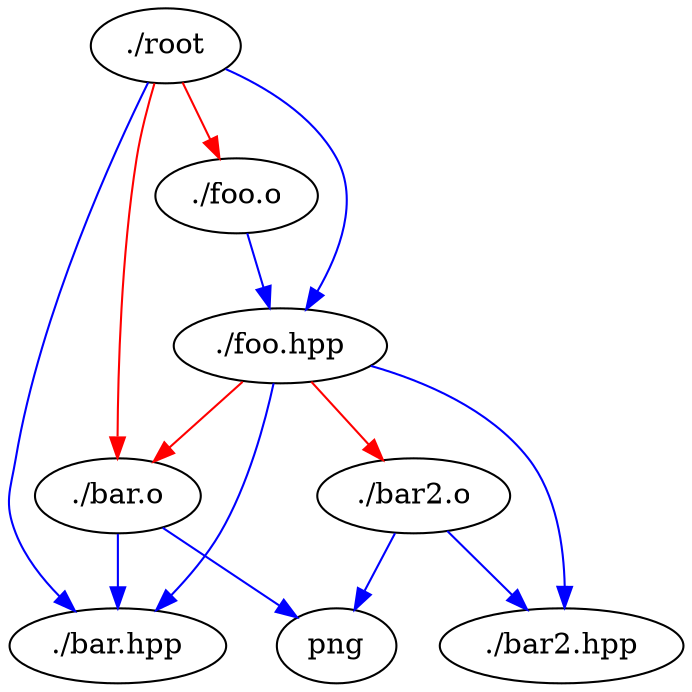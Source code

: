 digraph DependencyGraph
	{
	"./bar.o"->"png"[color="blue"];
	"./bar.o"->"./bar.hpp"[color="blue"];
	"./foo.o"->"./foo.hpp"[color="blue"];
	"./root"->"./foo.hpp"[color="blue"];
	"./root"->"./foo.o"[color="red"];
	"./root"->"./bar.hpp"[color="blue"];
	"./root"->"./bar.o"[color="red"];
	"./foo.hpp"->"./bar.hpp"[color="blue"];
	"./foo.hpp"->"./bar.o"[color="red"];
	"./foo.hpp"->"./bar2.hpp"[color="blue"];
	"./foo.hpp"->"./bar2.o"[color="red"];
	"./bar2.o"->"png"[color="blue"];
	"./bar2.o"->"./bar2.hpp"[color="blue"];
	}

